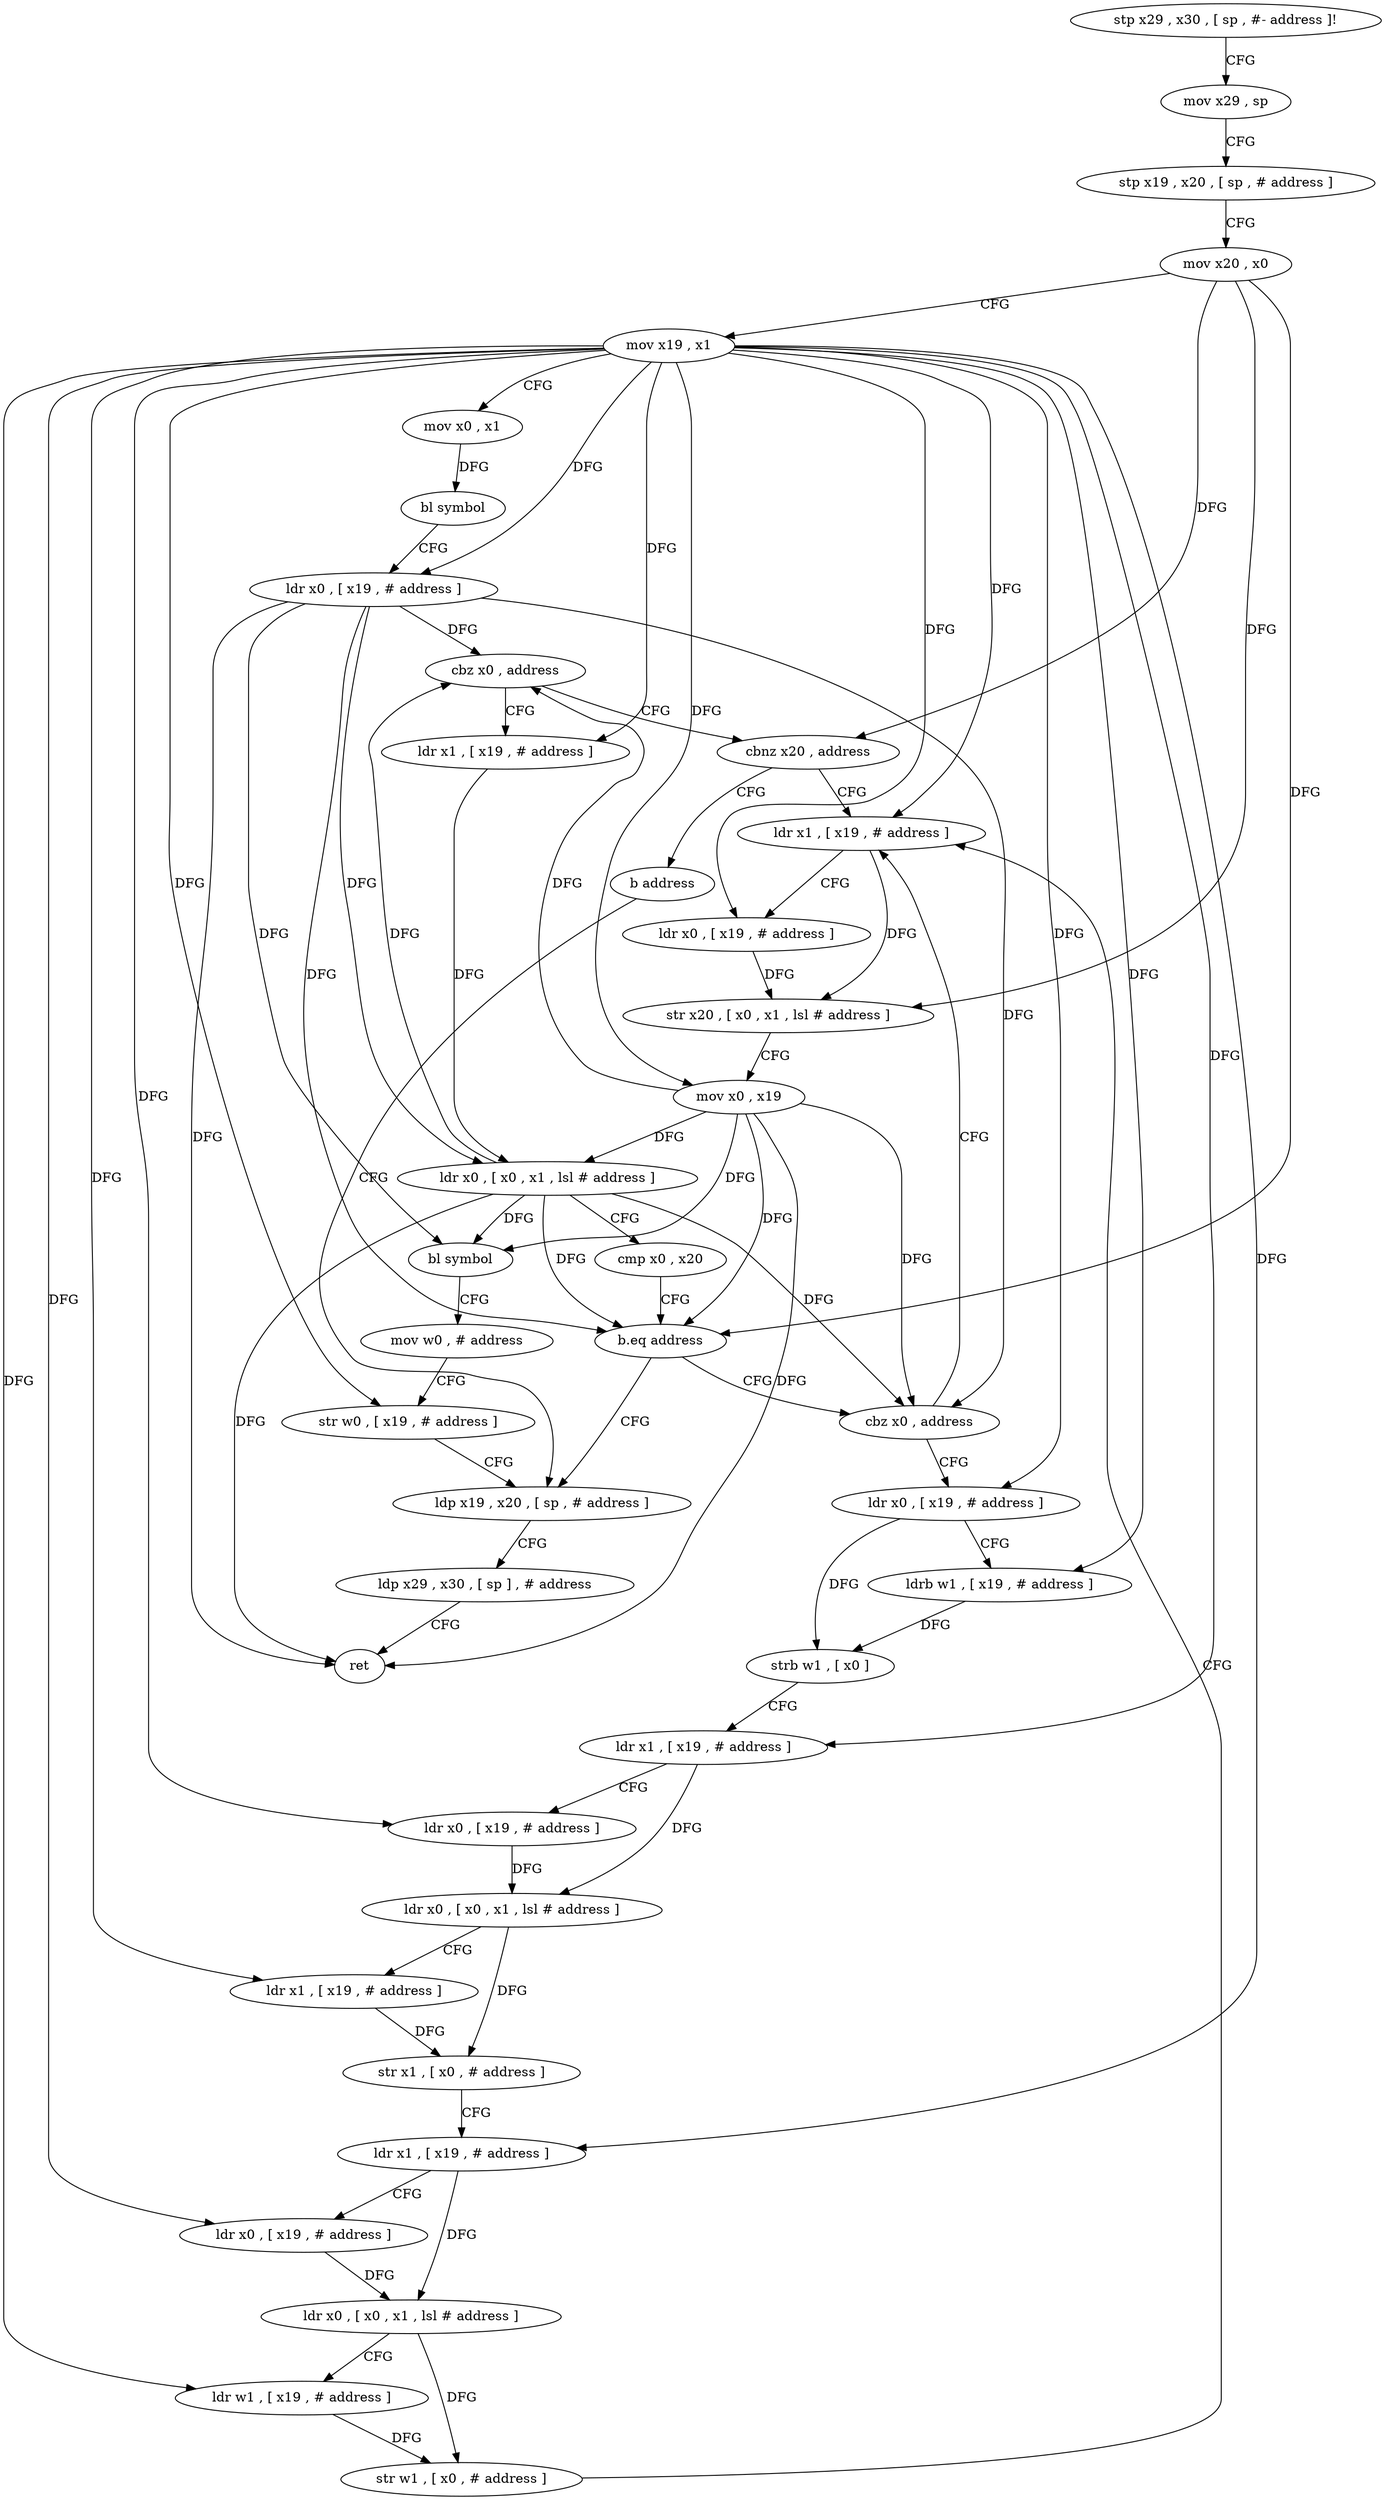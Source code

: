 digraph "func" {
"124964" [label = "stp x29 , x30 , [ sp , #- address ]!" ]
"124968" [label = "mov x29 , sp" ]
"124972" [label = "stp x19 , x20 , [ sp , # address ]" ]
"124976" [label = "mov x20 , x0" ]
"124980" [label = "mov x19 , x1" ]
"124984" [label = "mov x0 , x1" ]
"124988" [label = "bl symbol" ]
"124992" [label = "ldr x0 , [ x19 , # address ]" ]
"124996" [label = "cbz x0 , address" ]
"125112" [label = "cbnz x20 , address" ]
"125000" [label = "ldr x1 , [ x19 , # address ]" ]
"125072" [label = "ldr x1 , [ x19 , # address ]" ]
"125116" [label = "b address" ]
"125004" [label = "ldr x0 , [ x0 , x1 , lsl # address ]" ]
"125008" [label = "cmp x0 , x20" ]
"125012" [label = "b.eq address" ]
"125100" [label = "ldp x19 , x20 , [ sp , # address ]" ]
"125016" [label = "cbz x0 , address" ]
"125076" [label = "ldr x0 , [ x19 , # address ]" ]
"125080" [label = "str x20 , [ x0 , x1 , lsl # address ]" ]
"125084" [label = "mov x0 , x19" ]
"125088" [label = "bl symbol" ]
"125092" [label = "mov w0 , # address" ]
"125096" [label = "str w0 , [ x19 , # address ]" ]
"125104" [label = "ldp x29 , x30 , [ sp ] , # address" ]
"125108" [label = "ret" ]
"125020" [label = "ldr x0 , [ x19 , # address ]" ]
"125024" [label = "ldrb w1 , [ x19 , # address ]" ]
"125028" [label = "strb w1 , [ x0 ]" ]
"125032" [label = "ldr x1 , [ x19 , # address ]" ]
"125036" [label = "ldr x0 , [ x19 , # address ]" ]
"125040" [label = "ldr x0 , [ x0 , x1 , lsl # address ]" ]
"125044" [label = "ldr x1 , [ x19 , # address ]" ]
"125048" [label = "str x1 , [ x0 , # address ]" ]
"125052" [label = "ldr x1 , [ x19 , # address ]" ]
"125056" [label = "ldr x0 , [ x19 , # address ]" ]
"125060" [label = "ldr x0 , [ x0 , x1 , lsl # address ]" ]
"125064" [label = "ldr w1 , [ x19 , # address ]" ]
"125068" [label = "str w1 , [ x0 , # address ]" ]
"124964" -> "124968" [ label = "CFG" ]
"124968" -> "124972" [ label = "CFG" ]
"124972" -> "124976" [ label = "CFG" ]
"124976" -> "124980" [ label = "CFG" ]
"124976" -> "125112" [ label = "DFG" ]
"124976" -> "125012" [ label = "DFG" ]
"124976" -> "125080" [ label = "DFG" ]
"124980" -> "124984" [ label = "CFG" ]
"124980" -> "124992" [ label = "DFG" ]
"124980" -> "125000" [ label = "DFG" ]
"124980" -> "125072" [ label = "DFG" ]
"124980" -> "125076" [ label = "DFG" ]
"124980" -> "125084" [ label = "DFG" ]
"124980" -> "125096" [ label = "DFG" ]
"124980" -> "125020" [ label = "DFG" ]
"124980" -> "125024" [ label = "DFG" ]
"124980" -> "125032" [ label = "DFG" ]
"124980" -> "125036" [ label = "DFG" ]
"124980" -> "125044" [ label = "DFG" ]
"124980" -> "125052" [ label = "DFG" ]
"124980" -> "125056" [ label = "DFG" ]
"124980" -> "125064" [ label = "DFG" ]
"124984" -> "124988" [ label = "DFG" ]
"124988" -> "124992" [ label = "CFG" ]
"124992" -> "124996" [ label = "DFG" ]
"124992" -> "125004" [ label = "DFG" ]
"124992" -> "125012" [ label = "DFG" ]
"124992" -> "125088" [ label = "DFG" ]
"124992" -> "125108" [ label = "DFG" ]
"124992" -> "125016" [ label = "DFG" ]
"124996" -> "125112" [ label = "CFG" ]
"124996" -> "125000" [ label = "CFG" ]
"125112" -> "125072" [ label = "CFG" ]
"125112" -> "125116" [ label = "CFG" ]
"125000" -> "125004" [ label = "DFG" ]
"125072" -> "125076" [ label = "CFG" ]
"125072" -> "125080" [ label = "DFG" ]
"125116" -> "125100" [ label = "CFG" ]
"125004" -> "125008" [ label = "CFG" ]
"125004" -> "124996" [ label = "DFG" ]
"125004" -> "125012" [ label = "DFG" ]
"125004" -> "125088" [ label = "DFG" ]
"125004" -> "125108" [ label = "DFG" ]
"125004" -> "125016" [ label = "DFG" ]
"125008" -> "125012" [ label = "CFG" ]
"125012" -> "125100" [ label = "CFG" ]
"125012" -> "125016" [ label = "CFG" ]
"125100" -> "125104" [ label = "CFG" ]
"125016" -> "125072" [ label = "CFG" ]
"125016" -> "125020" [ label = "CFG" ]
"125076" -> "125080" [ label = "DFG" ]
"125080" -> "125084" [ label = "CFG" ]
"125084" -> "125088" [ label = "DFG" ]
"125084" -> "124996" [ label = "DFG" ]
"125084" -> "125004" [ label = "DFG" ]
"125084" -> "125012" [ label = "DFG" ]
"125084" -> "125108" [ label = "DFG" ]
"125084" -> "125016" [ label = "DFG" ]
"125088" -> "125092" [ label = "CFG" ]
"125092" -> "125096" [ label = "CFG" ]
"125096" -> "125100" [ label = "CFG" ]
"125104" -> "125108" [ label = "CFG" ]
"125020" -> "125024" [ label = "CFG" ]
"125020" -> "125028" [ label = "DFG" ]
"125024" -> "125028" [ label = "DFG" ]
"125028" -> "125032" [ label = "CFG" ]
"125032" -> "125036" [ label = "CFG" ]
"125032" -> "125040" [ label = "DFG" ]
"125036" -> "125040" [ label = "DFG" ]
"125040" -> "125044" [ label = "CFG" ]
"125040" -> "125048" [ label = "DFG" ]
"125044" -> "125048" [ label = "DFG" ]
"125048" -> "125052" [ label = "CFG" ]
"125052" -> "125056" [ label = "CFG" ]
"125052" -> "125060" [ label = "DFG" ]
"125056" -> "125060" [ label = "DFG" ]
"125060" -> "125064" [ label = "CFG" ]
"125060" -> "125068" [ label = "DFG" ]
"125064" -> "125068" [ label = "DFG" ]
"125068" -> "125072" [ label = "CFG" ]
}
